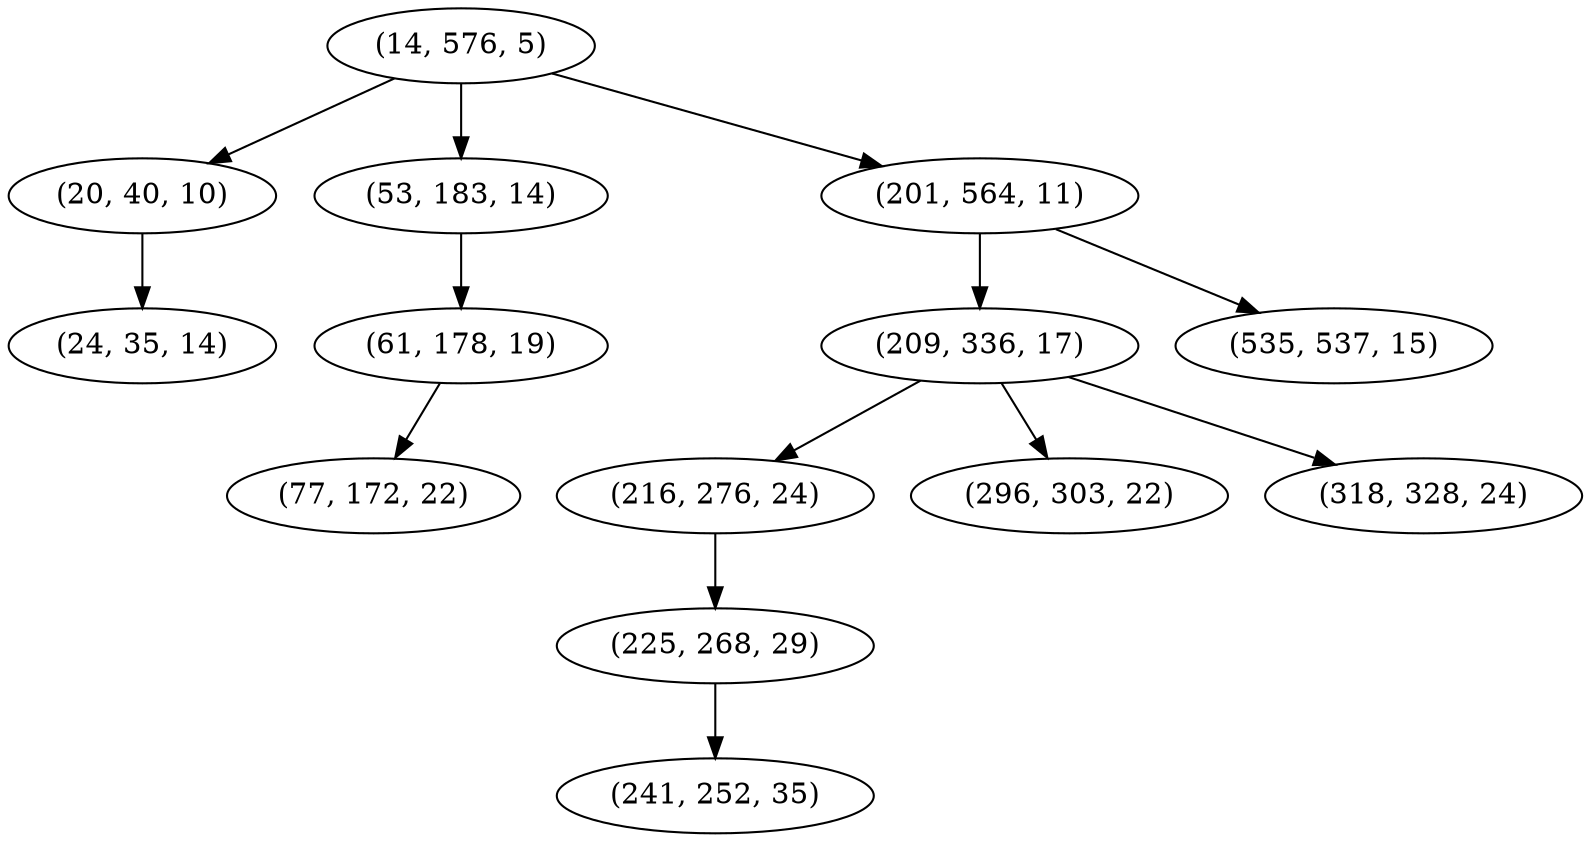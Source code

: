 digraph tree {
    "(14, 576, 5)";
    "(20, 40, 10)";
    "(24, 35, 14)";
    "(53, 183, 14)";
    "(61, 178, 19)";
    "(77, 172, 22)";
    "(201, 564, 11)";
    "(209, 336, 17)";
    "(216, 276, 24)";
    "(225, 268, 29)";
    "(241, 252, 35)";
    "(296, 303, 22)";
    "(318, 328, 24)";
    "(535, 537, 15)";
    "(14, 576, 5)" -> "(20, 40, 10)";
    "(14, 576, 5)" -> "(53, 183, 14)";
    "(14, 576, 5)" -> "(201, 564, 11)";
    "(20, 40, 10)" -> "(24, 35, 14)";
    "(53, 183, 14)" -> "(61, 178, 19)";
    "(61, 178, 19)" -> "(77, 172, 22)";
    "(201, 564, 11)" -> "(209, 336, 17)";
    "(201, 564, 11)" -> "(535, 537, 15)";
    "(209, 336, 17)" -> "(216, 276, 24)";
    "(209, 336, 17)" -> "(296, 303, 22)";
    "(209, 336, 17)" -> "(318, 328, 24)";
    "(216, 276, 24)" -> "(225, 268, 29)";
    "(225, 268, 29)" -> "(241, 252, 35)";
}
